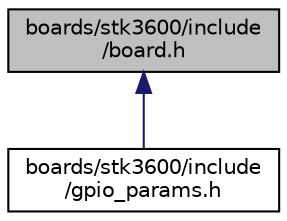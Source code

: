 digraph "boards/stk3600/include/board.h"
{
 // LATEX_PDF_SIZE
  edge [fontname="Helvetica",fontsize="10",labelfontname="Helvetica",labelfontsize="10"];
  node [fontname="Helvetica",fontsize="10",shape=record];
  Node1 [label="boards/stk3600/include\l/board.h",height=0.2,width=0.4,color="black", fillcolor="grey75", style="filled", fontcolor="black",tooltip="Board specific definitions for the STK3600 starter kit."];
  Node1 -> Node2 [dir="back",color="midnightblue",fontsize="10",style="solid",fontname="Helvetica"];
  Node2 [label="boards/stk3600/include\l/gpio_params.h",height=0.2,width=0.4,color="black", fillcolor="white", style="filled",URL="$stk3600_2include_2gpio__params_8h.html",tooltip="Board specific configuration of direct mapped GPIOs."];
}
